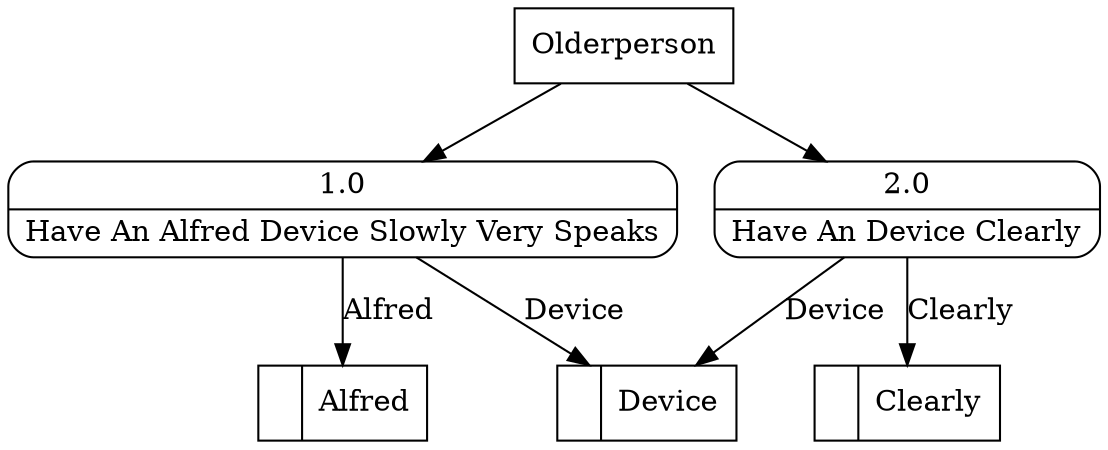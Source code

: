 digraph dfd2{ 
node[shape=record]
200 [label="<f0>  |<f1> Device " ];
201 [label="<f0>  |<f1> Clearly " ];
202 [label="<f0>  |<f1> Alfred " ];
203 [label="Olderperson" shape=box];
204 [label="{<f0> 1.0|<f1> Have An Alfred Device Slowly Very Speaks }" shape=Mrecord];
205 [label="{<f0> 2.0|<f1> Have An Device Clearly }" shape=Mrecord];
203 -> 204
203 -> 205
204 -> 200 [label="Device"]
205 -> 200 [label="Device"]
205 -> 201 [label="Clearly"]
204 -> 202 [label="Alfred"]
}